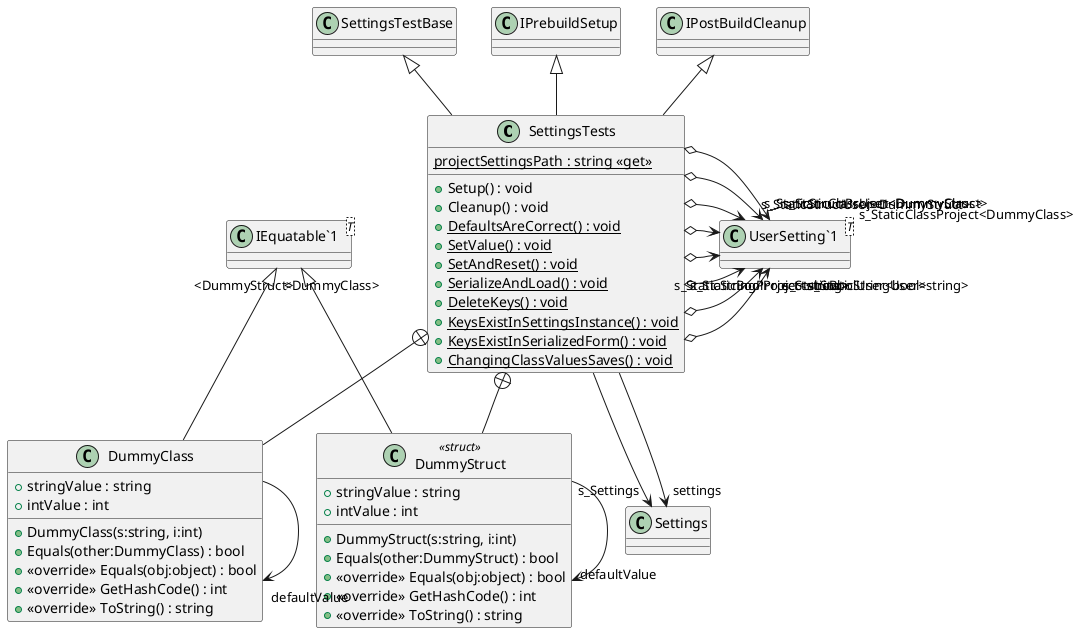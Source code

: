 @startuml
class SettingsTests {
    {static} projectSettingsPath : string <<get>>
    + Setup() : void
    + Cleanup() : void
    + {static} DefaultsAreCorrect() : void
    + {static} SetValue() : void
    + {static} SetAndReset() : void
    + {static} SerializeAndLoad() : void
    + {static} DeleteKeys() : void
    + {static} KeysExistInSettingsInstance() : void
    + {static} KeysExistInSerializedForm() : void
    + {static} ChangingClassValuesSaves() : void
}
class DummyStruct <<struct>> {
    + stringValue : string
    + intValue : int
    + DummyStruct(s:string, i:int)
    + Equals(other:DummyStruct) : bool
    + <<override>> Equals(obj:object) : bool
    + <<override>> GetHashCode() : int
    + <<override>> ToString() : string
}
class DummyClass {
    + stringValue : string
    + intValue : int
    + DummyClass(s:string, i:int)
    + Equals(other:DummyClass) : bool
    + <<override>> Equals(obj:object) : bool
    + <<override>> GetHashCode() : int
    + <<override>> ToString() : string
}
class "UserSetting`1"<T> {
}
class "IEquatable`1"<T> {
}
SettingsTestBase <|-- SettingsTests
IPrebuildSetup <|-- SettingsTests
IPostBuildCleanup <|-- SettingsTests
SettingsTests --> "s_Settings" Settings
SettingsTests --> "settings" Settings
SettingsTests o-> "s_StaticBoolUser<bool>" "UserSetting`1"
SettingsTests o-> "s_StaticBoolProject<bool>" "UserSetting`1"
SettingsTests o-> "s_StaticStringUser<string>" "UserSetting`1"
SettingsTests o-> "s_StaticStringProject<string>" "UserSetting`1"
SettingsTests o-> "s_StaticStructUser<DummyStruct>" "UserSetting`1"
SettingsTests o-> "s_StaticStructProject<DummyStruct>" "UserSetting`1"
SettingsTests o-> "s_StaticClassUser<DummyClass>" "UserSetting`1"
SettingsTests o-> "s_StaticClassProject<DummyClass>" "UserSetting`1"
SettingsTests +-- DummyStruct
"IEquatable`1" "<DummyStruct>" <|-- DummyStruct
DummyStruct --> "defaultValue" DummyStruct
SettingsTests +-- DummyClass
"IEquatable`1" "<DummyClass>" <|-- DummyClass
DummyClass --> "defaultValue" DummyClass
@enduml
